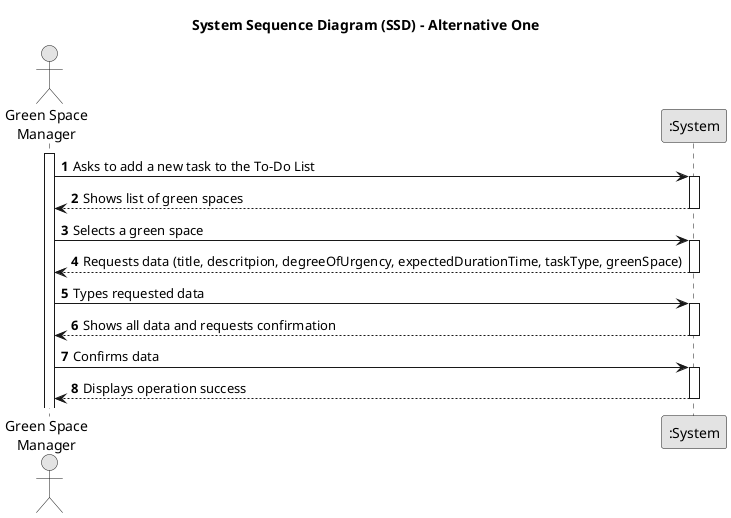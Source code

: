 @startuml
skinparam monochrome true
skinparam packageStyle rectangle
skinparam shadowing false

title System Sequence Diagram (SSD) - Alternative One

autonumber

actor "Green Space\nManager" as GSM
participant ":System" as System

activate GSM

    GSM -> System : Asks to add a new task to the To-Do List
    activate System

        System --> GSM : Shows list of green spaces
    deactivate System

    GSM -> System : Selects a green space
    activate System

        System --> GSM : Requests data (title, descritpion, degreeOfUrgency, expectedDurationTime, taskType, greenSpace)
    deactivate System

    GSM -> System : Types requested data
    activate System

        System --> GSM : Shows all data and requests confirmation
    deactivate System

    GSM -> System : Confirms data
    activate System

        System --> GSM : Displays operation success
    deactivate System

@enduml